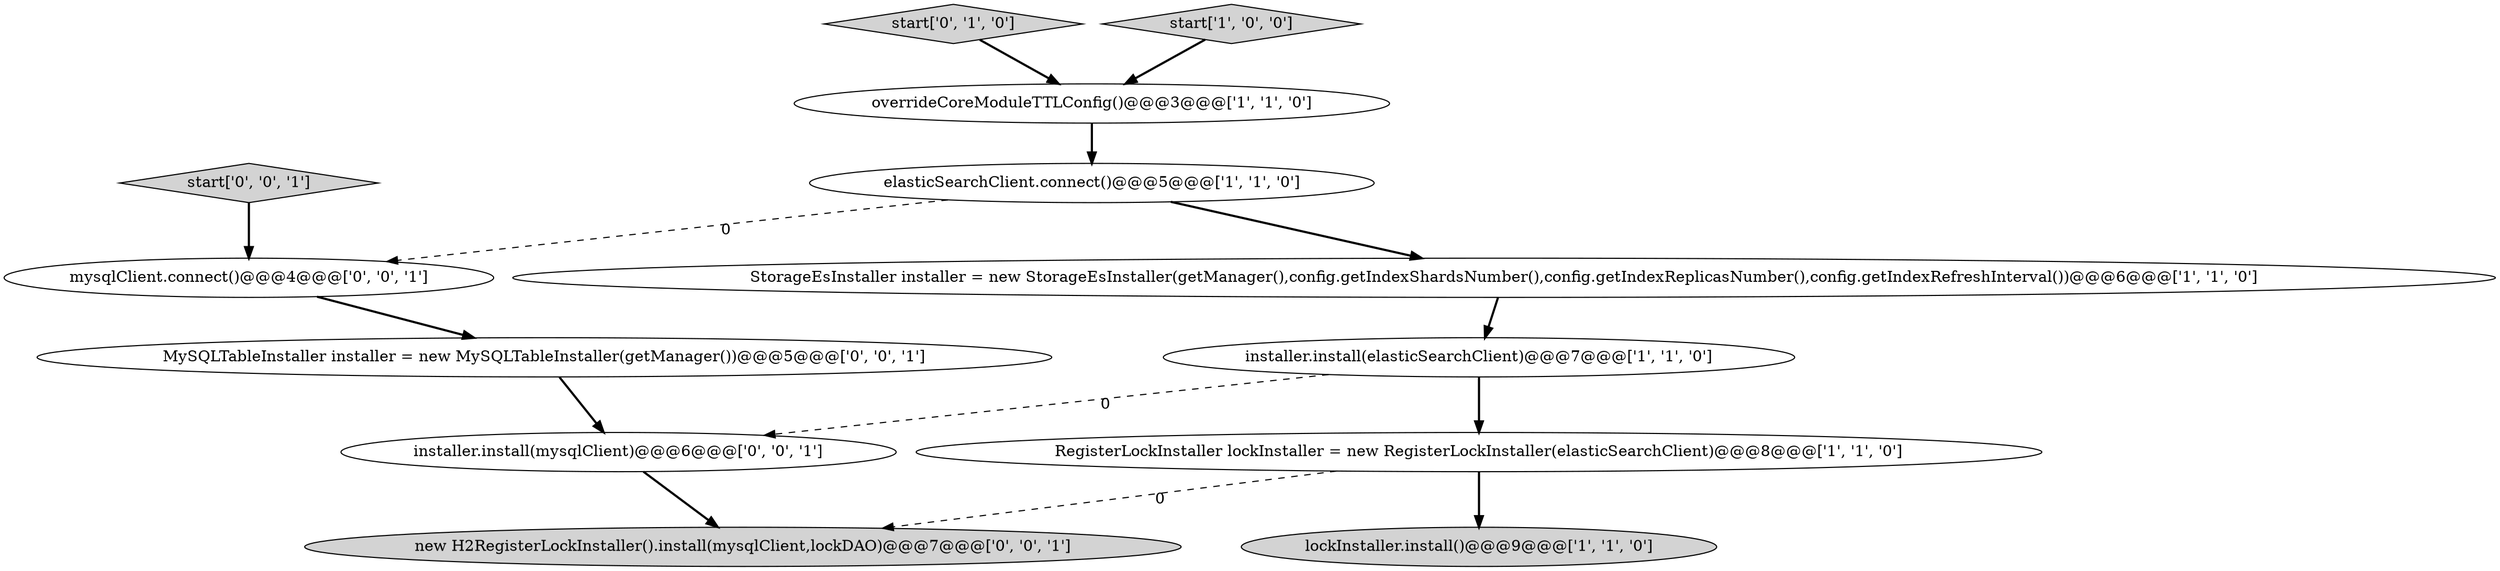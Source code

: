 digraph {
0 [style = filled, label = "installer.install(elasticSearchClient)@@@7@@@['1', '1', '0']", fillcolor = white, shape = ellipse image = "AAA0AAABBB1BBB"];
12 [style = filled, label = "installer.install(mysqlClient)@@@6@@@['0', '0', '1']", fillcolor = white, shape = ellipse image = "AAA0AAABBB3BBB"];
11 [style = filled, label = "MySQLTableInstaller installer = new MySQLTableInstaller(getManager())@@@5@@@['0', '0', '1']", fillcolor = white, shape = ellipse image = "AAA0AAABBB3BBB"];
8 [style = filled, label = "new H2RegisterLockInstaller().install(mysqlClient,lockDAO)@@@7@@@['0', '0', '1']", fillcolor = lightgray, shape = ellipse image = "AAA0AAABBB3BBB"];
1 [style = filled, label = "StorageEsInstaller installer = new StorageEsInstaller(getManager(),config.getIndexShardsNumber(),config.getIndexReplicasNumber(),config.getIndexRefreshInterval())@@@6@@@['1', '1', '0']", fillcolor = white, shape = ellipse image = "AAA0AAABBB1BBB"];
9 [style = filled, label = "start['0', '0', '1']", fillcolor = lightgray, shape = diamond image = "AAA0AAABBB3BBB"];
2 [style = filled, label = "RegisterLockInstaller lockInstaller = new RegisterLockInstaller(elasticSearchClient)@@@8@@@['1', '1', '0']", fillcolor = white, shape = ellipse image = "AAA0AAABBB1BBB"];
5 [style = filled, label = "overrideCoreModuleTTLConfig()@@@3@@@['1', '1', '0']", fillcolor = white, shape = ellipse image = "AAA0AAABBB1BBB"];
7 [style = filled, label = "start['0', '1', '0']", fillcolor = lightgray, shape = diamond image = "AAA0AAABBB2BBB"];
10 [style = filled, label = "mysqlClient.connect()@@@4@@@['0', '0', '1']", fillcolor = white, shape = ellipse image = "AAA0AAABBB3BBB"];
4 [style = filled, label = "elasticSearchClient.connect()@@@5@@@['1', '1', '0']", fillcolor = white, shape = ellipse image = "AAA0AAABBB1BBB"];
6 [style = filled, label = "lockInstaller.install()@@@9@@@['1', '1', '0']", fillcolor = lightgray, shape = ellipse image = "AAA0AAABBB1BBB"];
3 [style = filled, label = "start['1', '0', '0']", fillcolor = lightgray, shape = diamond image = "AAA0AAABBB1BBB"];
2->6 [style = bold, label=""];
7->5 [style = bold, label=""];
4->10 [style = dashed, label="0"];
2->8 [style = dashed, label="0"];
0->2 [style = bold, label=""];
10->11 [style = bold, label=""];
11->12 [style = bold, label=""];
12->8 [style = bold, label=""];
3->5 [style = bold, label=""];
5->4 [style = bold, label=""];
4->1 [style = bold, label=""];
9->10 [style = bold, label=""];
1->0 [style = bold, label=""];
0->12 [style = dashed, label="0"];
}
